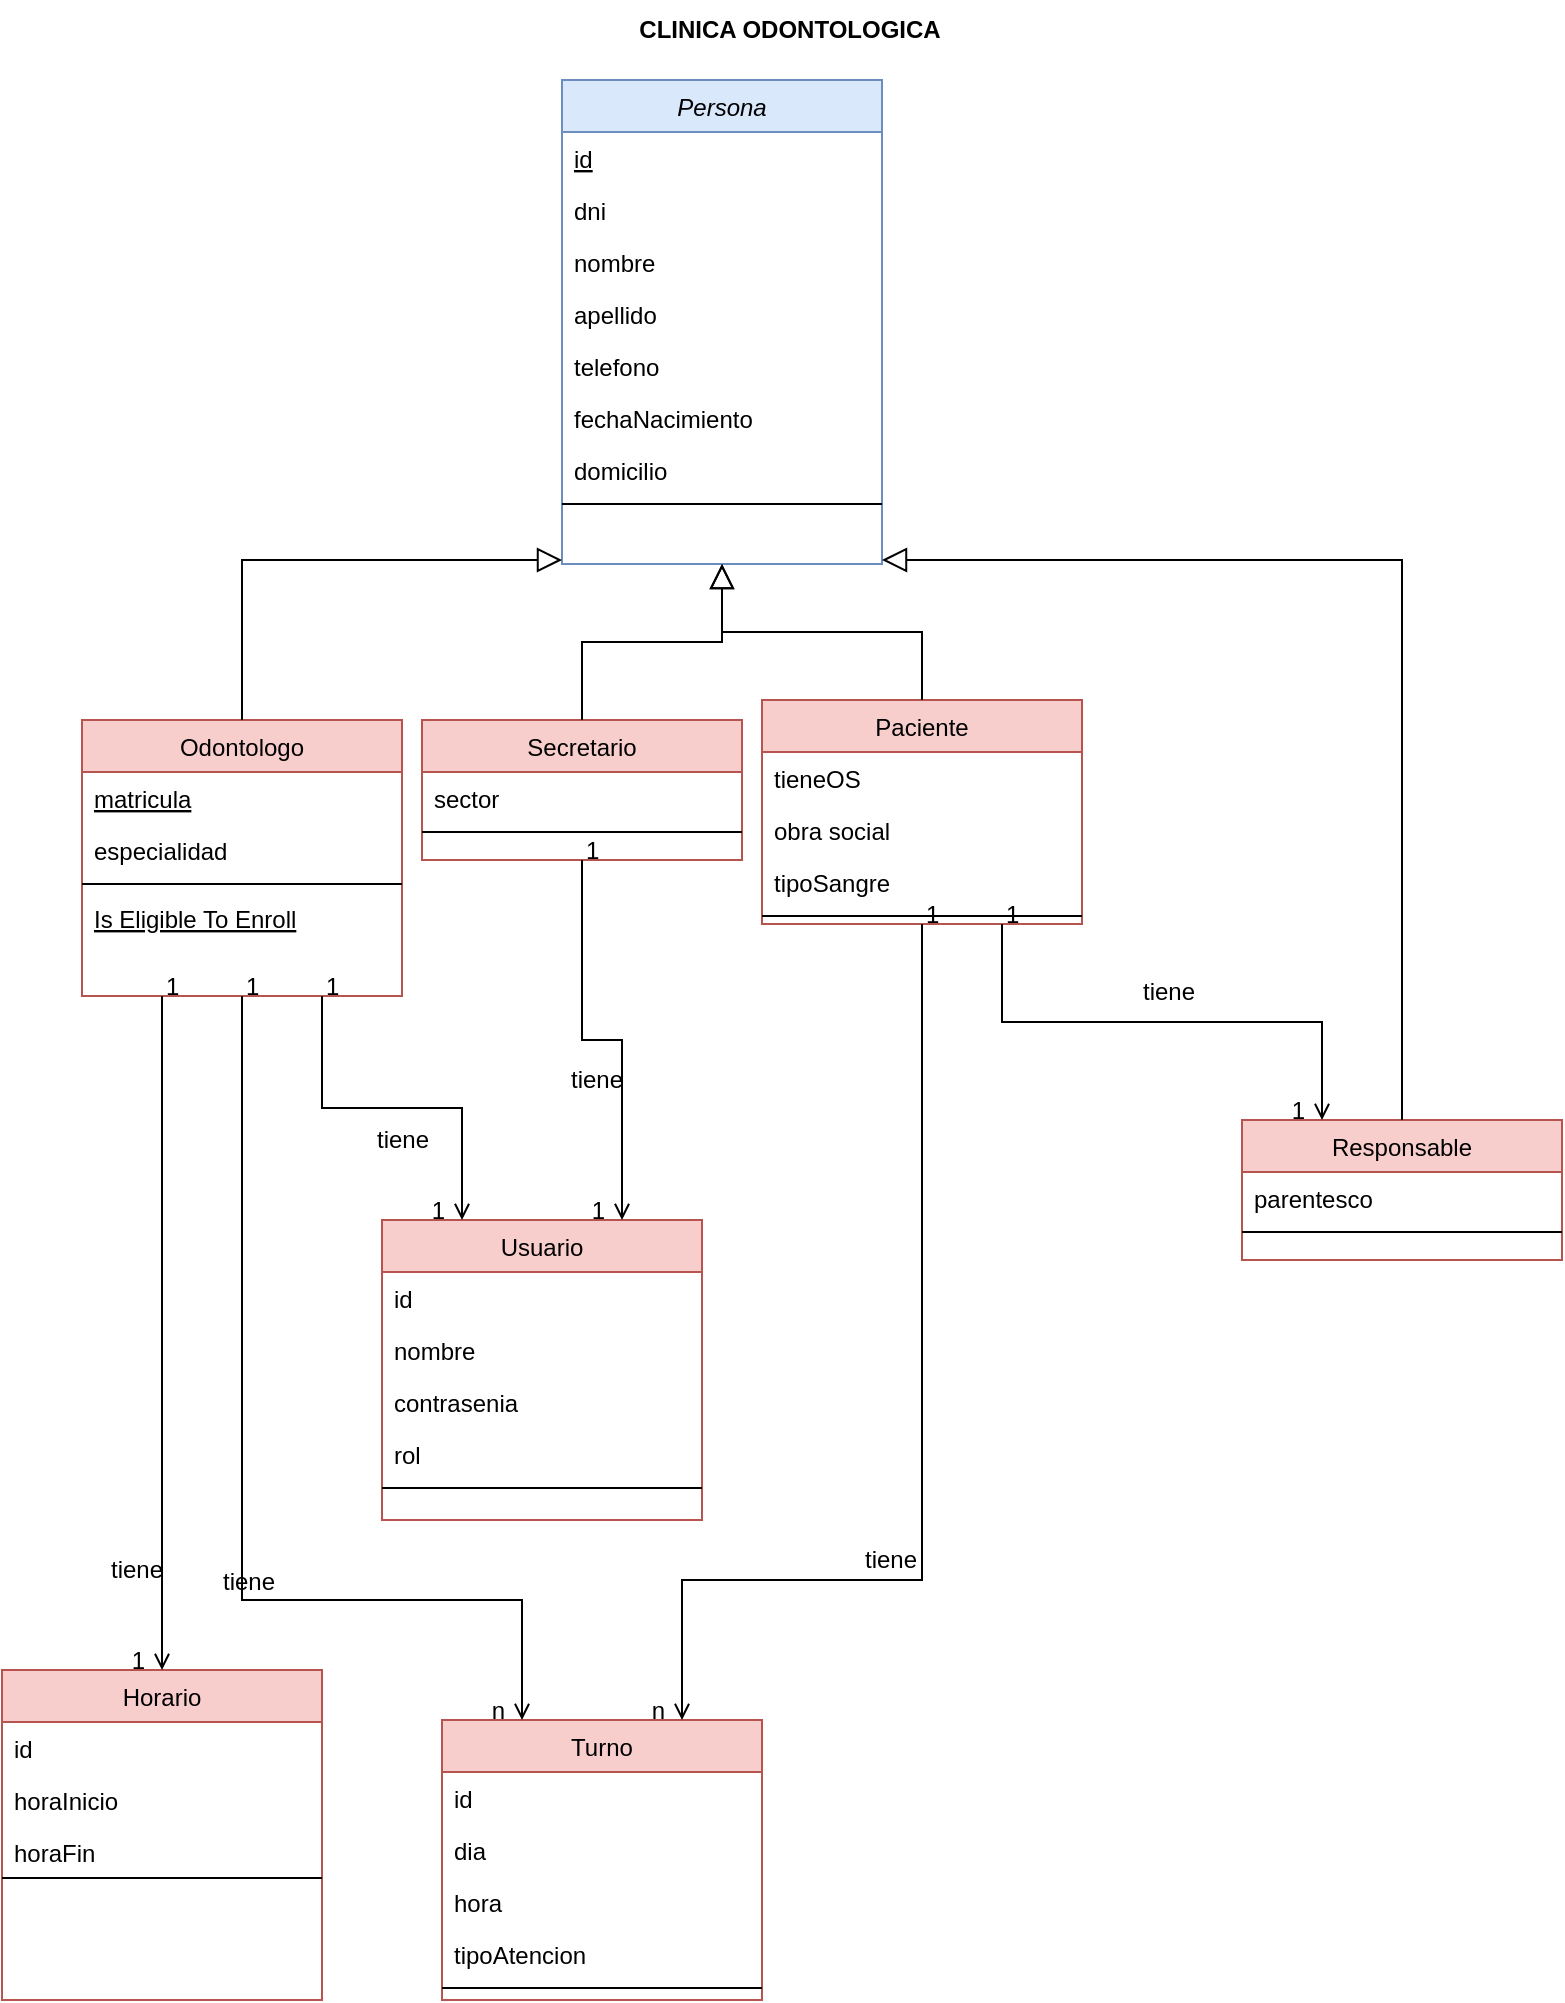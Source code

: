 <mxfile version="26.1.0">
  <diagram id="C5RBs43oDa-KdzZeNtuy" name="Page-1">
    <mxGraphModel dx="1050" dy="617" grid="1" gridSize="10" guides="1" tooltips="1" connect="1" arrows="1" fold="1" page="1" pageScale="1" pageWidth="827" pageHeight="1169" math="0" shadow="0">
      <root>
        <mxCell id="WIyWlLk6GJQsqaUBKTNV-0" />
        <mxCell id="WIyWlLk6GJQsqaUBKTNV-1" parent="WIyWlLk6GJQsqaUBKTNV-0" />
        <mxCell id="zkfFHV4jXpPFQw0GAbJ--0" value="Persona" style="swimlane;fontStyle=2;align=center;verticalAlign=top;childLayout=stackLayout;horizontal=1;startSize=26;horizontalStack=0;resizeParent=1;resizeLast=0;collapsible=1;marginBottom=0;rounded=0;shadow=0;strokeWidth=1;fillColor=#dae8fc;strokeColor=#6c8ebf;" parent="WIyWlLk6GJQsqaUBKTNV-1" vertex="1">
          <mxGeometry x="300" y="50" width="160" height="242" as="geometry">
            <mxRectangle x="230" y="140" width="160" height="26" as="alternateBounds" />
          </mxGeometry>
        </mxCell>
        <mxCell id="Qz8MtWQUofv4JEsKPDiV-21" value="id" style="text;align=left;verticalAlign=top;spacingLeft=4;spacingRight=4;overflow=hidden;rotatable=0;points=[[0,0.5],[1,0.5]];portConstraint=eastwest;fontStyle=4" parent="zkfFHV4jXpPFQw0GAbJ--0" vertex="1">
          <mxGeometry y="26" width="160" height="26" as="geometry" />
        </mxCell>
        <mxCell id="Qz8MtWQUofv4JEsKPDiV-22" value="dni" style="text;align=left;verticalAlign=top;spacingLeft=4;spacingRight=4;overflow=hidden;rotatable=0;points=[[0,0.5],[1,0.5]];portConstraint=eastwest;" parent="zkfFHV4jXpPFQw0GAbJ--0" vertex="1">
          <mxGeometry y="52" width="160" height="26" as="geometry" />
        </mxCell>
        <mxCell id="zkfFHV4jXpPFQw0GAbJ--1" value="nombre" style="text;align=left;verticalAlign=top;spacingLeft=4;spacingRight=4;overflow=hidden;rotatable=0;points=[[0,0.5],[1,0.5]];portConstraint=eastwest;" parent="zkfFHV4jXpPFQw0GAbJ--0" vertex="1">
          <mxGeometry y="78" width="160" height="26" as="geometry" />
        </mxCell>
        <mxCell id="zkfFHV4jXpPFQw0GAbJ--2" value="apellido" style="text;align=left;verticalAlign=top;spacingLeft=4;spacingRight=4;overflow=hidden;rotatable=0;points=[[0,0.5],[1,0.5]];portConstraint=eastwest;rounded=0;shadow=0;html=0;" parent="zkfFHV4jXpPFQw0GAbJ--0" vertex="1">
          <mxGeometry y="104" width="160" height="26" as="geometry" />
        </mxCell>
        <mxCell id="Qz8MtWQUofv4JEsKPDiV-23" value="telefono" style="text;align=left;verticalAlign=top;spacingLeft=4;spacingRight=4;overflow=hidden;rotatable=0;points=[[0,0.5],[1,0.5]];portConstraint=eastwest;rounded=0;shadow=0;html=0;" parent="zkfFHV4jXpPFQw0GAbJ--0" vertex="1">
          <mxGeometry y="130" width="160" height="26" as="geometry" />
        </mxCell>
        <mxCell id="zkfFHV4jXpPFQw0GAbJ--3" value="fechaNacimiento" style="text;align=left;verticalAlign=top;spacingLeft=4;spacingRight=4;overflow=hidden;rotatable=0;points=[[0,0.5],[1,0.5]];portConstraint=eastwest;rounded=0;shadow=0;html=0;" parent="zkfFHV4jXpPFQw0GAbJ--0" vertex="1">
          <mxGeometry y="156" width="160" height="26" as="geometry" />
        </mxCell>
        <mxCell id="Qz8MtWQUofv4JEsKPDiV-17" value="domicilio" style="text;align=left;verticalAlign=top;spacingLeft=4;spacingRight=4;overflow=hidden;rotatable=0;points=[[0,0.5],[1,0.5]];portConstraint=eastwest;rounded=0;shadow=0;html=0;" parent="zkfFHV4jXpPFQw0GAbJ--0" vertex="1">
          <mxGeometry y="182" width="160" height="26" as="geometry" />
        </mxCell>
        <mxCell id="zkfFHV4jXpPFQw0GAbJ--4" value="" style="line;html=1;strokeWidth=1;align=left;verticalAlign=middle;spacingTop=-1;spacingLeft=3;spacingRight=3;rotatable=0;labelPosition=right;points=[];portConstraint=eastwest;" parent="zkfFHV4jXpPFQw0GAbJ--0" vertex="1">
          <mxGeometry y="208" width="160" height="8" as="geometry" />
        </mxCell>
        <mxCell id="zkfFHV4jXpPFQw0GAbJ--6" value="Odontologo" style="swimlane;fontStyle=0;align=center;verticalAlign=top;childLayout=stackLayout;horizontal=1;startSize=26;horizontalStack=0;resizeParent=1;resizeLast=0;collapsible=1;marginBottom=0;rounded=0;shadow=0;strokeWidth=1;fillColor=#f8cecc;strokeColor=#b85450;" parent="WIyWlLk6GJQsqaUBKTNV-1" vertex="1">
          <mxGeometry x="60" y="370" width="160" height="138" as="geometry">
            <mxRectangle x="130" y="380" width="160" height="26" as="alternateBounds" />
          </mxGeometry>
        </mxCell>
        <mxCell id="zkfFHV4jXpPFQw0GAbJ--7" value="matricula" style="text;align=left;verticalAlign=top;spacingLeft=4;spacingRight=4;overflow=hidden;rotatable=0;points=[[0,0.5],[1,0.5]];portConstraint=eastwest;fontStyle=4" parent="zkfFHV4jXpPFQw0GAbJ--6" vertex="1">
          <mxGeometry y="26" width="160" height="26" as="geometry" />
        </mxCell>
        <mxCell id="Qz8MtWQUofv4JEsKPDiV-16" value="especialidad" style="text;align=left;verticalAlign=top;spacingLeft=4;spacingRight=4;overflow=hidden;rotatable=0;points=[[0,0.5],[1,0.5]];portConstraint=eastwest;" parent="zkfFHV4jXpPFQw0GAbJ--6" vertex="1">
          <mxGeometry y="52" width="160" height="26" as="geometry" />
        </mxCell>
        <mxCell id="zkfFHV4jXpPFQw0GAbJ--9" value="" style="line;html=1;strokeWidth=1;align=left;verticalAlign=middle;spacingTop=-1;spacingLeft=3;spacingRight=3;rotatable=0;labelPosition=right;points=[];portConstraint=eastwest;" parent="zkfFHV4jXpPFQw0GAbJ--6" vertex="1">
          <mxGeometry y="78" width="160" height="8" as="geometry" />
        </mxCell>
        <mxCell id="zkfFHV4jXpPFQw0GAbJ--10" value="Is Eligible To Enroll" style="text;align=left;verticalAlign=top;spacingLeft=4;spacingRight=4;overflow=hidden;rotatable=0;points=[[0,0.5],[1,0.5]];portConstraint=eastwest;fontStyle=4" parent="zkfFHV4jXpPFQw0GAbJ--6" vertex="1">
          <mxGeometry y="86" width="160" height="26" as="geometry" />
        </mxCell>
        <mxCell id="zkfFHV4jXpPFQw0GAbJ--12" value="" style="endArrow=block;endSize=10;endFill=0;shadow=0;strokeWidth=1;rounded=0;curved=0;edgeStyle=elbowEdgeStyle;elbow=vertical;" parent="WIyWlLk6GJQsqaUBKTNV-1" source="zkfFHV4jXpPFQw0GAbJ--6" target="zkfFHV4jXpPFQw0GAbJ--0" edge="1">
          <mxGeometry width="160" relative="1" as="geometry">
            <mxPoint x="280" y="213" as="sourcePoint" />
            <mxPoint x="280" y="213" as="targetPoint" />
            <Array as="points">
              <mxPoint x="250" y="290" />
            </Array>
          </mxGeometry>
        </mxCell>
        <mxCell id="zkfFHV4jXpPFQw0GAbJ--13" value="Paciente" style="swimlane;fontStyle=0;align=center;verticalAlign=top;childLayout=stackLayout;horizontal=1;startSize=26;horizontalStack=0;resizeParent=1;resizeLast=0;collapsible=1;marginBottom=0;rounded=0;shadow=0;strokeWidth=1;fillColor=#f8cecc;strokeColor=#b85450;" parent="WIyWlLk6GJQsqaUBKTNV-1" vertex="1">
          <mxGeometry x="400" y="360" width="160" height="112" as="geometry">
            <mxRectangle x="340" y="380" width="170" height="26" as="alternateBounds" />
          </mxGeometry>
        </mxCell>
        <mxCell id="Qz8MtWQUofv4JEsKPDiV-24" value="tieneOS" style="text;align=left;verticalAlign=top;spacingLeft=4;spacingRight=4;overflow=hidden;rotatable=0;points=[[0,0.5],[1,0.5]];portConstraint=eastwest;fontStyle=0" parent="zkfFHV4jXpPFQw0GAbJ--13" vertex="1">
          <mxGeometry y="26" width="160" height="26" as="geometry" />
        </mxCell>
        <mxCell id="zkfFHV4jXpPFQw0GAbJ--14" value="obra social" style="text;align=left;verticalAlign=top;spacingLeft=4;spacingRight=4;overflow=hidden;rotatable=0;points=[[0,0.5],[1,0.5]];portConstraint=eastwest;" parent="zkfFHV4jXpPFQw0GAbJ--13" vertex="1">
          <mxGeometry y="52" width="160" height="26" as="geometry" />
        </mxCell>
        <mxCell id="Qz8MtWQUofv4JEsKPDiV-70" value="tipoSangre" style="text;align=left;verticalAlign=top;spacingLeft=4;spacingRight=4;overflow=hidden;rotatable=0;points=[[0,0.5],[1,0.5]];portConstraint=eastwest;" parent="zkfFHV4jXpPFQw0GAbJ--13" vertex="1">
          <mxGeometry y="78" width="160" height="26" as="geometry" />
        </mxCell>
        <mxCell id="zkfFHV4jXpPFQw0GAbJ--15" value="" style="line;html=1;strokeWidth=1;align=left;verticalAlign=middle;spacingTop=-1;spacingLeft=3;spacingRight=3;rotatable=0;labelPosition=right;points=[];portConstraint=eastwest;" parent="zkfFHV4jXpPFQw0GAbJ--13" vertex="1">
          <mxGeometry y="104" width="160" height="8" as="geometry" />
        </mxCell>
        <mxCell id="zkfFHV4jXpPFQw0GAbJ--16" value="" style="endArrow=block;endSize=10;endFill=0;shadow=0;strokeWidth=1;rounded=0;curved=0;edgeStyle=elbowEdgeStyle;elbow=vertical;" parent="WIyWlLk6GJQsqaUBKTNV-1" source="zkfFHV4jXpPFQw0GAbJ--13" target="zkfFHV4jXpPFQw0GAbJ--0" edge="1">
          <mxGeometry width="160" relative="1" as="geometry">
            <mxPoint x="290" y="383" as="sourcePoint" />
            <mxPoint x="390" y="281" as="targetPoint" />
          </mxGeometry>
        </mxCell>
        <mxCell id="Qz8MtWQUofv4JEsKPDiV-0" value="CLINICA ODONTOLOGICA" style="text;html=1;align=center;verticalAlign=middle;whiteSpace=wrap;rounded=0;fontStyle=1" parent="WIyWlLk6GJQsqaUBKTNV-1" vertex="1">
          <mxGeometry x="334" y="10" width="160" height="30" as="geometry" />
        </mxCell>
        <mxCell id="Qz8MtWQUofv4JEsKPDiV-1" value="Responsable" style="swimlane;fontStyle=0;align=center;verticalAlign=top;childLayout=stackLayout;horizontal=1;startSize=26;horizontalStack=0;resizeParent=1;resizeLast=0;collapsible=1;marginBottom=0;rounded=0;shadow=0;strokeWidth=1;fillColor=#f8cecc;strokeColor=#b85450;" parent="WIyWlLk6GJQsqaUBKTNV-1" vertex="1">
          <mxGeometry x="640" y="570" width="160" height="70" as="geometry">
            <mxRectangle x="340" y="380" width="170" height="26" as="alternateBounds" />
          </mxGeometry>
        </mxCell>
        <mxCell id="Qz8MtWQUofv4JEsKPDiV-2" value="parentesco" style="text;align=left;verticalAlign=top;spacingLeft=4;spacingRight=4;overflow=hidden;rotatable=0;points=[[0,0.5],[1,0.5]];portConstraint=eastwest;" parent="Qz8MtWQUofv4JEsKPDiV-1" vertex="1">
          <mxGeometry y="26" width="160" height="26" as="geometry" />
        </mxCell>
        <mxCell id="Qz8MtWQUofv4JEsKPDiV-3" value="" style="line;html=1;strokeWidth=1;align=left;verticalAlign=middle;spacingTop=-1;spacingLeft=3;spacingRight=3;rotatable=0;labelPosition=right;points=[];portConstraint=eastwest;" parent="Qz8MtWQUofv4JEsKPDiV-1" vertex="1">
          <mxGeometry y="52" width="160" height="8" as="geometry" />
        </mxCell>
        <mxCell id="Qz8MtWQUofv4JEsKPDiV-4" value="Secretario" style="swimlane;fontStyle=0;align=center;verticalAlign=top;childLayout=stackLayout;horizontal=1;startSize=26;horizontalStack=0;resizeParent=1;resizeLast=0;collapsible=1;marginBottom=0;rounded=0;shadow=0;strokeWidth=1;fillColor=#f8cecc;strokeColor=#b85450;" parent="WIyWlLk6GJQsqaUBKTNV-1" vertex="1">
          <mxGeometry x="230" y="370" width="160" height="70" as="geometry">
            <mxRectangle x="340" y="380" width="170" height="26" as="alternateBounds" />
          </mxGeometry>
        </mxCell>
        <mxCell id="Qz8MtWQUofv4JEsKPDiV-5" value="sector" style="text;align=left;verticalAlign=top;spacingLeft=4;spacingRight=4;overflow=hidden;rotatable=0;points=[[0,0.5],[1,0.5]];portConstraint=eastwest;" parent="Qz8MtWQUofv4JEsKPDiV-4" vertex="1">
          <mxGeometry y="26" width="160" height="26" as="geometry" />
        </mxCell>
        <mxCell id="Qz8MtWQUofv4JEsKPDiV-6" value="" style="line;html=1;strokeWidth=1;align=left;verticalAlign=middle;spacingTop=-1;spacingLeft=3;spacingRight=3;rotatable=0;labelPosition=right;points=[];portConstraint=eastwest;" parent="Qz8MtWQUofv4JEsKPDiV-4" vertex="1">
          <mxGeometry y="52" width="160" height="8" as="geometry" />
        </mxCell>
        <mxCell id="Qz8MtWQUofv4JEsKPDiV-8" value="" style="endArrow=block;endSize=10;endFill=0;shadow=0;strokeWidth=1;rounded=0;curved=0;edgeStyle=elbowEdgeStyle;elbow=vertical;exitX=0.5;exitY=0;exitDx=0;exitDy=0;" parent="WIyWlLk6GJQsqaUBKTNV-1" source="Qz8MtWQUofv4JEsKPDiV-1" edge="1">
          <mxGeometry width="160" relative="1" as="geometry">
            <mxPoint x="650" y="290" as="sourcePoint" />
            <mxPoint x="460" y="290" as="targetPoint" />
            <Array as="points">
              <mxPoint x="530" y="290" />
            </Array>
          </mxGeometry>
        </mxCell>
        <mxCell id="Qz8MtWQUofv4JEsKPDiV-9" value="" style="endArrow=block;endSize=10;endFill=0;shadow=0;strokeWidth=1;rounded=0;curved=0;edgeStyle=elbowEdgeStyle;elbow=vertical;" parent="WIyWlLk6GJQsqaUBKTNV-1" source="Qz8MtWQUofv4JEsKPDiV-4" edge="1">
          <mxGeometry width="160" relative="1" as="geometry">
            <mxPoint x="320" y="370" as="sourcePoint" />
            <mxPoint x="380" y="292" as="targetPoint" />
          </mxGeometry>
        </mxCell>
        <mxCell id="Qz8MtWQUofv4JEsKPDiV-10" value="Usuario" style="swimlane;fontStyle=0;align=center;verticalAlign=top;childLayout=stackLayout;horizontal=1;startSize=26;horizontalStack=0;resizeParent=1;resizeLast=0;collapsible=1;marginBottom=0;rounded=0;shadow=0;strokeWidth=1;fillColor=#f8cecc;strokeColor=#b85450;" parent="WIyWlLk6GJQsqaUBKTNV-1" vertex="1">
          <mxGeometry x="210" y="620" width="160" height="150" as="geometry">
            <mxRectangle x="340" y="380" width="170" height="26" as="alternateBounds" />
          </mxGeometry>
        </mxCell>
        <mxCell id="Qz8MtWQUofv4JEsKPDiV-11" value="id" style="text;align=left;verticalAlign=top;spacingLeft=4;spacingRight=4;overflow=hidden;rotatable=0;points=[[0,0.5],[1,0.5]];portConstraint=eastwest;" parent="Qz8MtWQUofv4JEsKPDiV-10" vertex="1">
          <mxGeometry y="26" width="160" height="26" as="geometry" />
        </mxCell>
        <mxCell id="Qz8MtWQUofv4JEsKPDiV-32" value="nombre" style="text;align=left;verticalAlign=top;spacingLeft=4;spacingRight=4;overflow=hidden;rotatable=0;points=[[0,0.5],[1,0.5]];portConstraint=eastwest;" parent="Qz8MtWQUofv4JEsKPDiV-10" vertex="1">
          <mxGeometry y="52" width="160" height="26" as="geometry" />
        </mxCell>
        <mxCell id="Qz8MtWQUofv4JEsKPDiV-33" value="contrasenia" style="text;align=left;verticalAlign=top;spacingLeft=4;spacingRight=4;overflow=hidden;rotatable=0;points=[[0,0.5],[1,0.5]];portConstraint=eastwest;" parent="Qz8MtWQUofv4JEsKPDiV-10" vertex="1">
          <mxGeometry y="78" width="160" height="26" as="geometry" />
        </mxCell>
        <mxCell id="Qz8MtWQUofv4JEsKPDiV-64" value="rol" style="text;align=left;verticalAlign=top;spacingLeft=4;spacingRight=4;overflow=hidden;rotatable=0;points=[[0,0.5],[1,0.5]];portConstraint=eastwest;" parent="Qz8MtWQUofv4JEsKPDiV-10" vertex="1">
          <mxGeometry y="104" width="160" height="26" as="geometry" />
        </mxCell>
        <mxCell id="Qz8MtWQUofv4JEsKPDiV-12" value="" style="line;html=1;strokeWidth=1;align=left;verticalAlign=middle;spacingTop=-1;spacingLeft=3;spacingRight=3;rotatable=0;labelPosition=right;points=[];portConstraint=eastwest;" parent="Qz8MtWQUofv4JEsKPDiV-10" vertex="1">
          <mxGeometry y="130" width="160" height="8" as="geometry" />
        </mxCell>
        <mxCell id="Qz8MtWQUofv4JEsKPDiV-13" value="Turno" style="swimlane;fontStyle=0;align=center;verticalAlign=top;childLayout=stackLayout;horizontal=1;startSize=26;horizontalStack=0;resizeParent=1;resizeLast=0;collapsible=1;marginBottom=0;rounded=0;shadow=0;strokeWidth=1;fillColor=#f8cecc;strokeColor=#b85450;" parent="WIyWlLk6GJQsqaUBKTNV-1" vertex="1">
          <mxGeometry x="240" y="870" width="160" height="140" as="geometry">
            <mxRectangle x="340" y="380" width="170" height="26" as="alternateBounds" />
          </mxGeometry>
        </mxCell>
        <mxCell id="Qz8MtWQUofv4JEsKPDiV-14" value="id" style="text;align=left;verticalAlign=top;spacingLeft=4;spacingRight=4;overflow=hidden;rotatable=0;points=[[0,0.5],[1,0.5]];portConstraint=eastwest;" parent="Qz8MtWQUofv4JEsKPDiV-13" vertex="1">
          <mxGeometry y="26" width="160" height="26" as="geometry" />
        </mxCell>
        <mxCell id="Qz8MtWQUofv4JEsKPDiV-31" value="dia" style="text;align=left;verticalAlign=top;spacingLeft=4;spacingRight=4;overflow=hidden;rotatable=0;points=[[0,0.5],[1,0.5]];portConstraint=eastwest;" parent="Qz8MtWQUofv4JEsKPDiV-13" vertex="1">
          <mxGeometry y="52" width="160" height="26" as="geometry" />
        </mxCell>
        <mxCell id="Qz8MtWQUofv4JEsKPDiV-30" value="hora" style="text;align=left;verticalAlign=top;spacingLeft=4;spacingRight=4;overflow=hidden;rotatable=0;points=[[0,0.5],[1,0.5]];portConstraint=eastwest;" parent="Qz8MtWQUofv4JEsKPDiV-13" vertex="1">
          <mxGeometry y="78" width="160" height="26" as="geometry" />
        </mxCell>
        <mxCell id="Qz8MtWQUofv4JEsKPDiV-71" value="tipoAtencion" style="text;align=left;verticalAlign=top;spacingLeft=4;spacingRight=4;overflow=hidden;rotatable=0;points=[[0,0.5],[1,0.5]];portConstraint=eastwest;" parent="Qz8MtWQUofv4JEsKPDiV-13" vertex="1">
          <mxGeometry y="104" width="160" height="26" as="geometry" />
        </mxCell>
        <mxCell id="Qz8MtWQUofv4JEsKPDiV-15" value="" style="line;html=1;strokeWidth=1;align=left;verticalAlign=middle;spacingTop=-1;spacingLeft=3;spacingRight=3;rotatable=0;labelPosition=right;points=[];portConstraint=eastwest;" parent="Qz8MtWQUofv4JEsKPDiV-13" vertex="1">
          <mxGeometry y="130" width="160" height="8" as="geometry" />
        </mxCell>
        <mxCell id="Qz8MtWQUofv4JEsKPDiV-18" value="Horario" style="swimlane;fontStyle=0;align=center;verticalAlign=top;childLayout=stackLayout;horizontal=1;startSize=26;horizontalStack=0;resizeParent=1;resizeLast=0;collapsible=1;marginBottom=0;rounded=0;shadow=0;strokeWidth=1;fillColor=#f8cecc;strokeColor=#b85450;" parent="WIyWlLk6GJQsqaUBKTNV-1" vertex="1">
          <mxGeometry x="20" y="845" width="160" height="165" as="geometry">
            <mxRectangle x="340" y="380" width="170" height="26" as="alternateBounds" />
          </mxGeometry>
        </mxCell>
        <mxCell id="Qz8MtWQUofv4JEsKPDiV-19" value="id" style="text;align=left;verticalAlign=top;spacingLeft=4;spacingRight=4;overflow=hidden;rotatable=0;points=[[0,0.5],[1,0.5]];portConstraint=eastwest;" parent="Qz8MtWQUofv4JEsKPDiV-18" vertex="1">
          <mxGeometry y="26" width="160" height="26" as="geometry" />
        </mxCell>
        <mxCell id="Qz8MtWQUofv4JEsKPDiV-27" value="horaInicio" style="text;align=left;verticalAlign=top;spacingLeft=4;spacingRight=4;overflow=hidden;rotatable=0;points=[[0,0.5],[1,0.5]];portConstraint=eastwest;" parent="Qz8MtWQUofv4JEsKPDiV-18" vertex="1">
          <mxGeometry y="52" width="160" height="26" as="geometry" />
        </mxCell>
        <mxCell id="Qz8MtWQUofv4JEsKPDiV-28" value="horaFin" style="text;align=left;verticalAlign=top;spacingLeft=4;spacingRight=4;overflow=hidden;rotatable=0;points=[[0,0.5],[1,0.5]];portConstraint=eastwest;" parent="Qz8MtWQUofv4JEsKPDiV-18" vertex="1">
          <mxGeometry y="78" width="160" height="22" as="geometry" />
        </mxCell>
        <mxCell id="Qz8MtWQUofv4JEsKPDiV-20" value="" style="line;html=1;strokeWidth=1;align=left;verticalAlign=middle;spacingTop=-1;spacingLeft=3;spacingRight=3;rotatable=0;labelPosition=right;points=[];portConstraint=eastwest;" parent="Qz8MtWQUofv4JEsKPDiV-18" vertex="1">
          <mxGeometry y="100" width="160" height="8" as="geometry" />
        </mxCell>
        <mxCell id="Qz8MtWQUofv4JEsKPDiV-44" value="" style="endArrow=open;shadow=0;strokeWidth=1;rounded=0;curved=0;endFill=1;edgeStyle=elbowEdgeStyle;elbow=vertical;exitX=0.5;exitY=1;exitDx=0;exitDy=0;entryX=0.25;entryY=0;entryDx=0;entryDy=0;" parent="WIyWlLk6GJQsqaUBKTNV-1" source="zkfFHV4jXpPFQw0GAbJ--6" target="Qz8MtWQUofv4JEsKPDiV-13" edge="1">
          <mxGeometry x="0.5" y="41" relative="1" as="geometry">
            <mxPoint x="195" y="550" as="sourcePoint" />
            <mxPoint x="565" y="550" as="targetPoint" />
            <mxPoint x="-40" y="32" as="offset" />
            <Array as="points">
              <mxPoint x="210" y="810" />
            </Array>
          </mxGeometry>
        </mxCell>
        <mxCell id="Qz8MtWQUofv4JEsKPDiV-45" value="1" style="resizable=0;align=left;verticalAlign=bottom;labelBackgroundColor=none;fontSize=12;" parent="Qz8MtWQUofv4JEsKPDiV-44" connectable="0" vertex="1">
          <mxGeometry x="-1" relative="1" as="geometry">
            <mxPoint y="4" as="offset" />
          </mxGeometry>
        </mxCell>
        <mxCell id="Qz8MtWQUofv4JEsKPDiV-46" value="n" style="resizable=0;align=right;verticalAlign=bottom;labelBackgroundColor=none;fontSize=12;" parent="Qz8MtWQUofv4JEsKPDiV-44" connectable="0" vertex="1">
          <mxGeometry x="1" relative="1" as="geometry">
            <mxPoint x="-7" y="4" as="offset" />
          </mxGeometry>
        </mxCell>
        <mxCell id="Qz8MtWQUofv4JEsKPDiV-47" value="tiene" style="text;html=1;resizable=0;points=[];;align=center;verticalAlign=middle;labelBackgroundColor=none;rounded=0;shadow=0;strokeWidth=1;fontSize=12;" parent="Qz8MtWQUofv4JEsKPDiV-44" vertex="1" connectable="0">
          <mxGeometry x="0.5" y="49" relative="1" as="geometry">
            <mxPoint x="-72" y="40" as="offset" />
          </mxGeometry>
        </mxCell>
        <mxCell id="Qz8MtWQUofv4JEsKPDiV-48" value="" style="endArrow=open;shadow=0;strokeWidth=1;rounded=0;curved=0;endFill=1;edgeStyle=elbowEdgeStyle;elbow=vertical;exitX=0.5;exitY=1;exitDx=0;exitDy=0;entryX=0.75;entryY=0;entryDx=0;entryDy=0;" parent="WIyWlLk6GJQsqaUBKTNV-1" source="zkfFHV4jXpPFQw0GAbJ--13" target="Qz8MtWQUofv4JEsKPDiV-13" edge="1">
          <mxGeometry x="0.5" y="41" relative="1" as="geometry">
            <mxPoint x="400" y="525.5" as="sourcePoint" />
            <mxPoint x="600" y="612.5" as="targetPoint" />
            <mxPoint x="-40" y="32" as="offset" />
            <Array as="points">
              <mxPoint x="430" y="800" />
            </Array>
          </mxGeometry>
        </mxCell>
        <mxCell id="Qz8MtWQUofv4JEsKPDiV-49" value="1" style="resizable=0;align=left;verticalAlign=bottom;labelBackgroundColor=none;fontSize=12;" parent="Qz8MtWQUofv4JEsKPDiV-48" connectable="0" vertex="1">
          <mxGeometry x="-1" relative="1" as="geometry">
            <mxPoint y="4" as="offset" />
          </mxGeometry>
        </mxCell>
        <mxCell id="Qz8MtWQUofv4JEsKPDiV-50" value="n" style="resizable=0;align=right;verticalAlign=bottom;labelBackgroundColor=none;fontSize=12;" parent="Qz8MtWQUofv4JEsKPDiV-48" connectable="0" vertex="1">
          <mxGeometry x="1" relative="1" as="geometry">
            <mxPoint x="-7" y="4" as="offset" />
          </mxGeometry>
        </mxCell>
        <mxCell id="Qz8MtWQUofv4JEsKPDiV-51" value="tiene" style="text;html=1;resizable=0;points=[];;align=center;verticalAlign=middle;labelBackgroundColor=none;rounded=0;shadow=0;strokeWidth=1;fontSize=12;" parent="Qz8MtWQUofv4JEsKPDiV-48" vertex="1" connectable="0">
          <mxGeometry x="0.5" y="49" relative="1" as="geometry">
            <mxPoint x="44" y="-59" as="offset" />
          </mxGeometry>
        </mxCell>
        <mxCell id="Qz8MtWQUofv4JEsKPDiV-52" value="" style="endArrow=open;shadow=0;strokeWidth=1;rounded=0;curved=0;endFill=1;edgeStyle=elbowEdgeStyle;elbow=vertical;exitX=0.75;exitY=1;exitDx=0;exitDy=0;entryX=0.25;entryY=0;entryDx=0;entryDy=0;" parent="WIyWlLk6GJQsqaUBKTNV-1" source="zkfFHV4jXpPFQw0GAbJ--13" target="Qz8MtWQUofv4JEsKPDiV-1" edge="1">
          <mxGeometry x="0.5" y="41" relative="1" as="geometry">
            <mxPoint x="640" y="505" as="sourcePoint" />
            <mxPoint x="534" y="595" as="targetPoint" />
            <mxPoint x="-40" y="32" as="offset" />
          </mxGeometry>
        </mxCell>
        <mxCell id="Qz8MtWQUofv4JEsKPDiV-53" value="1" style="resizable=0;align=left;verticalAlign=bottom;labelBackgroundColor=none;fontSize=12;" parent="Qz8MtWQUofv4JEsKPDiV-52" connectable="0" vertex="1">
          <mxGeometry x="-1" relative="1" as="geometry">
            <mxPoint y="4" as="offset" />
          </mxGeometry>
        </mxCell>
        <mxCell id="Qz8MtWQUofv4JEsKPDiV-54" value="1" style="resizable=0;align=right;verticalAlign=bottom;labelBackgroundColor=none;fontSize=12;" parent="Qz8MtWQUofv4JEsKPDiV-52" connectable="0" vertex="1">
          <mxGeometry x="1" relative="1" as="geometry">
            <mxPoint x="-7" y="4" as="offset" />
          </mxGeometry>
        </mxCell>
        <mxCell id="Qz8MtWQUofv4JEsKPDiV-55" value="tiene" style="text;html=1;resizable=0;points=[];;align=center;verticalAlign=middle;labelBackgroundColor=none;rounded=0;shadow=0;strokeWidth=1;fontSize=12;" parent="Qz8MtWQUofv4JEsKPDiV-52" vertex="1" connectable="0">
          <mxGeometry x="0.5" y="49" relative="1" as="geometry">
            <mxPoint x="-62" y="34" as="offset" />
          </mxGeometry>
        </mxCell>
        <mxCell id="Qz8MtWQUofv4JEsKPDiV-56" value="" style="endArrow=open;shadow=0;strokeWidth=1;rounded=0;curved=0;endFill=1;edgeStyle=elbowEdgeStyle;elbow=vertical;exitX=0.75;exitY=1;exitDx=0;exitDy=0;entryX=0.25;entryY=0;entryDx=0;entryDy=0;" parent="WIyWlLk6GJQsqaUBKTNV-1" source="zkfFHV4jXpPFQw0GAbJ--6" target="Qz8MtWQUofv4JEsKPDiV-10" edge="1">
          <mxGeometry x="0.5" y="41" relative="1" as="geometry">
            <mxPoint x="270" y="480" as="sourcePoint" />
            <mxPoint x="430" y="570" as="targetPoint" />
            <mxPoint x="-40" y="32" as="offset" />
          </mxGeometry>
        </mxCell>
        <mxCell id="Qz8MtWQUofv4JEsKPDiV-57" value="1" style="resizable=0;align=left;verticalAlign=bottom;labelBackgroundColor=none;fontSize=12;" parent="Qz8MtWQUofv4JEsKPDiV-56" connectable="0" vertex="1">
          <mxGeometry x="-1" relative="1" as="geometry">
            <mxPoint y="4" as="offset" />
          </mxGeometry>
        </mxCell>
        <mxCell id="Qz8MtWQUofv4JEsKPDiV-58" value="1" style="resizable=0;align=right;verticalAlign=bottom;labelBackgroundColor=none;fontSize=12;" parent="Qz8MtWQUofv4JEsKPDiV-56" connectable="0" vertex="1">
          <mxGeometry x="1" relative="1" as="geometry">
            <mxPoint x="-7" y="4" as="offset" />
          </mxGeometry>
        </mxCell>
        <mxCell id="Qz8MtWQUofv4JEsKPDiV-59" value="tiene" style="text;html=1;resizable=0;points=[];;align=center;verticalAlign=middle;labelBackgroundColor=none;rounded=0;shadow=0;strokeWidth=1;fontSize=12;" parent="Qz8MtWQUofv4JEsKPDiV-56" vertex="1" connectable="0">
          <mxGeometry x="0.5" y="49" relative="1" as="geometry">
            <mxPoint x="-79" y="5" as="offset" />
          </mxGeometry>
        </mxCell>
        <mxCell id="Qz8MtWQUofv4JEsKPDiV-60" value="" style="endArrow=open;shadow=0;strokeWidth=1;rounded=0;curved=0;endFill=1;edgeStyle=elbowEdgeStyle;elbow=vertical;exitX=0.5;exitY=1;exitDx=0;exitDy=0;entryX=0.75;entryY=0;entryDx=0;entryDy=0;" parent="WIyWlLk6GJQsqaUBKTNV-1" source="Qz8MtWQUofv4JEsKPDiV-4" target="Qz8MtWQUofv4JEsKPDiV-10" edge="1">
          <mxGeometry x="0.5" y="41" relative="1" as="geometry">
            <mxPoint x="255" y="480" as="sourcePoint" />
            <mxPoint x="325" y="532" as="targetPoint" />
            <mxPoint x="-40" y="32" as="offset" />
          </mxGeometry>
        </mxCell>
        <mxCell id="Qz8MtWQUofv4JEsKPDiV-61" value="1" style="resizable=0;align=left;verticalAlign=bottom;labelBackgroundColor=none;fontSize=12;" parent="Qz8MtWQUofv4JEsKPDiV-60" connectable="0" vertex="1">
          <mxGeometry x="-1" relative="1" as="geometry">
            <mxPoint y="4" as="offset" />
          </mxGeometry>
        </mxCell>
        <mxCell id="Qz8MtWQUofv4JEsKPDiV-62" value="1" style="resizable=0;align=right;verticalAlign=bottom;labelBackgroundColor=none;fontSize=12;" parent="Qz8MtWQUofv4JEsKPDiV-60" connectable="0" vertex="1">
          <mxGeometry x="1" relative="1" as="geometry">
            <mxPoint x="-7" y="4" as="offset" />
          </mxGeometry>
        </mxCell>
        <mxCell id="Qz8MtWQUofv4JEsKPDiV-63" value="tiene" style="text;html=1;resizable=0;points=[];;align=center;verticalAlign=middle;labelBackgroundColor=none;rounded=0;shadow=0;strokeWidth=1;fontSize=12;" parent="Qz8MtWQUofv4JEsKPDiV-60" vertex="1" connectable="0">
          <mxGeometry x="0.5" y="49" relative="1" as="geometry">
            <mxPoint x="-62" y="-20" as="offset" />
          </mxGeometry>
        </mxCell>
        <mxCell id="Qz8MtWQUofv4JEsKPDiV-66" value="" style="endArrow=open;shadow=0;strokeWidth=1;rounded=0;curved=0;endFill=1;edgeStyle=elbowEdgeStyle;elbow=vertical;exitX=0.25;exitY=1;exitDx=0;exitDy=0;entryX=0.5;entryY=0;entryDx=0;entryDy=0;" parent="WIyWlLk6GJQsqaUBKTNV-1" source="zkfFHV4jXpPFQw0GAbJ--6" target="Qz8MtWQUofv4JEsKPDiV-18" edge="1">
          <mxGeometry x="0.5" y="41" relative="1" as="geometry">
            <mxPoint x="20" y="644" as="sourcePoint" />
            <mxPoint x="180" y="734" as="targetPoint" />
            <mxPoint x="-40" y="32" as="offset" />
          </mxGeometry>
        </mxCell>
        <mxCell id="Qz8MtWQUofv4JEsKPDiV-67" value="1" style="resizable=0;align=left;verticalAlign=bottom;labelBackgroundColor=none;fontSize=12;" parent="Qz8MtWQUofv4JEsKPDiV-66" connectable="0" vertex="1">
          <mxGeometry x="-1" relative="1" as="geometry">
            <mxPoint y="4" as="offset" />
          </mxGeometry>
        </mxCell>
        <mxCell id="Qz8MtWQUofv4JEsKPDiV-68" value="1" style="resizable=0;align=right;verticalAlign=bottom;labelBackgroundColor=none;fontSize=12;" parent="Qz8MtWQUofv4JEsKPDiV-66" connectable="0" vertex="1">
          <mxGeometry x="1" relative="1" as="geometry">
            <mxPoint x="-7" y="4" as="offset" />
          </mxGeometry>
        </mxCell>
        <mxCell id="Qz8MtWQUofv4JEsKPDiV-69" value="tiene" style="text;html=1;resizable=0;points=[];;align=center;verticalAlign=middle;labelBackgroundColor=none;rounded=0;shadow=0;strokeWidth=1;fontSize=12;" parent="Qz8MtWQUofv4JEsKPDiV-66" vertex="1" connectable="0">
          <mxGeometry x="0.5" y="49" relative="1" as="geometry">
            <mxPoint x="-62" y="34" as="offset" />
          </mxGeometry>
        </mxCell>
      </root>
    </mxGraphModel>
  </diagram>
</mxfile>
